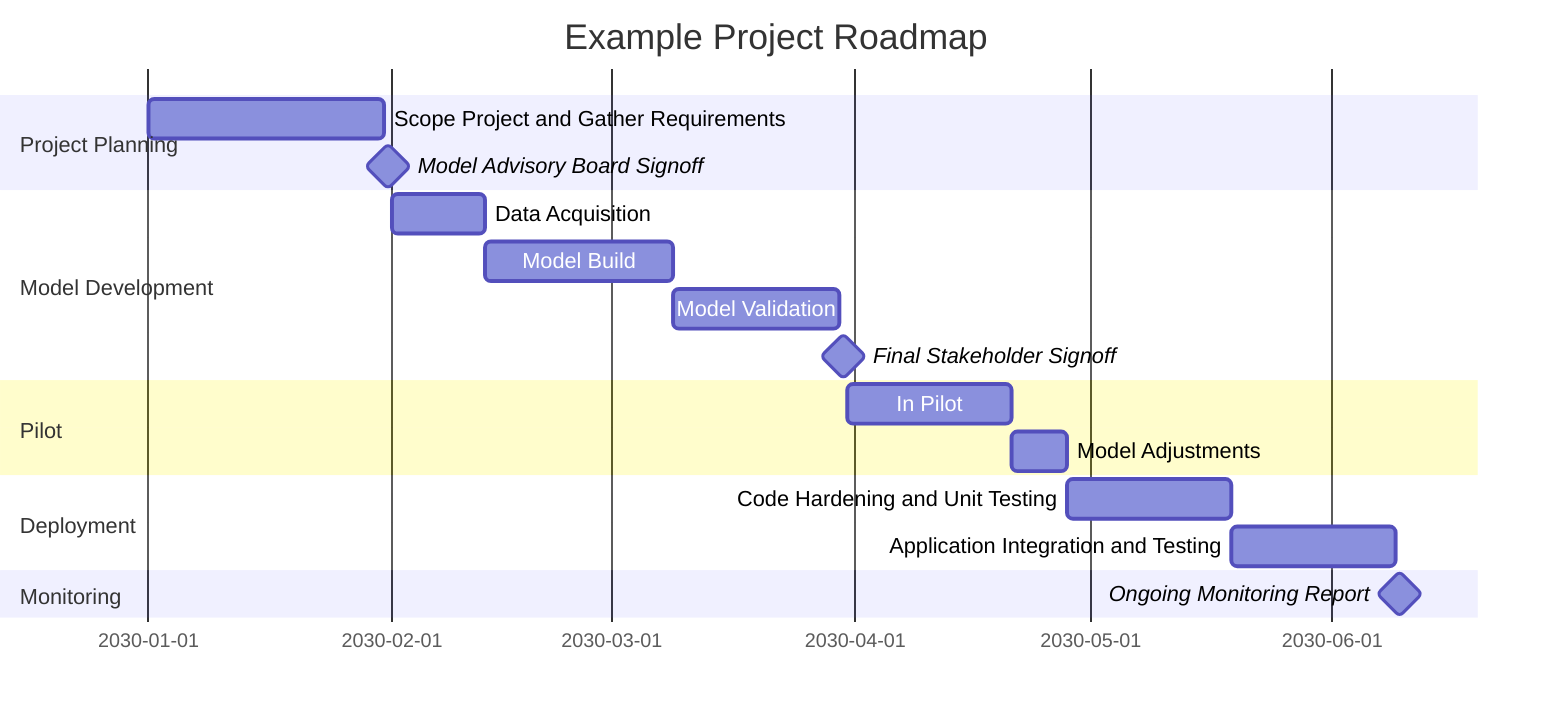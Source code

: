gantt
    title Example Project Roadmap
    dateFormat YYYY-MM-DD
    section Project Planning
        Scope Project and Gather Requirements  :a1, 2030-01-01, 30d
        Model Advisory Board Signoff    : milestone, after a1, 1d
    section Model Development
        Data Acquisition :2030-02-01, 12d
        Model Build    :24d
        Model Validation :21d
        Final Stakeholder Signoff : milestone, 1d
    section Pilot
        In Pilot : 21d
        Model Adjustments : 7d
    section Deployment
        Code Hardening and Unit Testing : 21d
        Application Integration and Testing : 21d
    section Monitoring
        Ongoing Monitoring Report : milestone, 1d